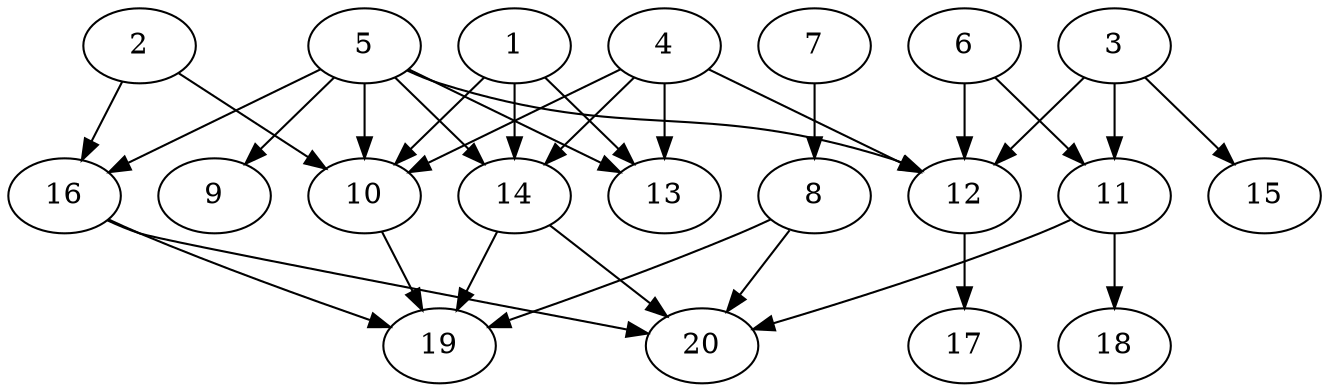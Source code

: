 // DAG automatically generated by daggen at Wed Jul 24 21:27:05 2019
// ./daggen --dot -n 20 --ccr 0.3 --fat 0.7 --regular 0.5 --density 0.5 --mindata 5242880 --maxdata 52428800 
digraph G {
  1 [size="96088747", alpha="0.17", expect_size="28826624"] 
  1 -> 10 [size ="28826624"]
  1 -> 13 [size ="28826624"]
  1 -> 14 [size ="28826624"]
  2 [size="93419520", alpha="0.16", expect_size="28025856"] 
  2 -> 10 [size ="28025856"]
  2 -> 16 [size ="28025856"]
  3 [size="76229973", alpha="0.04", expect_size="22868992"] 
  3 -> 11 [size ="22868992"]
  3 -> 12 [size ="22868992"]
  3 -> 15 [size ="22868992"]
  4 [size="67239253", alpha="0.12", expect_size="20171776"] 
  4 -> 10 [size ="20171776"]
  4 -> 12 [size ="20171776"]
  4 -> 13 [size ="20171776"]
  4 -> 14 [size ="20171776"]
  5 [size="158798507", alpha="0.08", expect_size="47639552"] 
  5 -> 9 [size ="47639552"]
  5 -> 10 [size ="47639552"]
  5 -> 12 [size ="47639552"]
  5 -> 13 [size ="47639552"]
  5 -> 14 [size ="47639552"]
  5 -> 16 [size ="47639552"]
  6 [size="134137173", alpha="0.11", expect_size="40241152"] 
  6 -> 11 [size ="40241152"]
  6 -> 12 [size ="40241152"]
  7 [size="100229120", alpha="0.03", expect_size="30068736"] 
  7 -> 8 [size ="30068736"]
  8 [size="57463467", alpha="0.08", expect_size="17239040"] 
  8 -> 19 [size ="17239040"]
  8 -> 20 [size ="17239040"]
  9 [size="114247680", alpha="0.12", expect_size="34274304"] 
  10 [size="18312533", alpha="0.06", expect_size="5493760"] 
  10 -> 19 [size ="5493760"]
  11 [size="22650880", alpha="0.01", expect_size="6795264"] 
  11 -> 18 [size ="6795264"]
  11 -> 20 [size ="6795264"]
  12 [size="157293227", alpha="0.05", expect_size="47187968"] 
  12 -> 17 [size ="47187968"]
  13 [size="123890347", alpha="0.15", expect_size="37167104"] 
  14 [size="155429547", alpha="0.09", expect_size="46628864"] 
  14 -> 19 [size ="46628864"]
  14 -> 20 [size ="46628864"]
  15 [size="91385173", alpha="0.02", expect_size="27415552"] 
  16 [size="157801813", alpha="0.12", expect_size="47340544"] 
  16 -> 19 [size ="47340544"]
  16 -> 20 [size ="47340544"]
  17 [size="84234240", alpha="0.11", expect_size="25270272"] 
  18 [size="104680107", alpha="0.11", expect_size="31404032"] 
  19 [size="168400213", alpha="0.11", expect_size="50520064"] 
  20 [size="104864427", alpha="0.19", expect_size="31459328"] 
}
